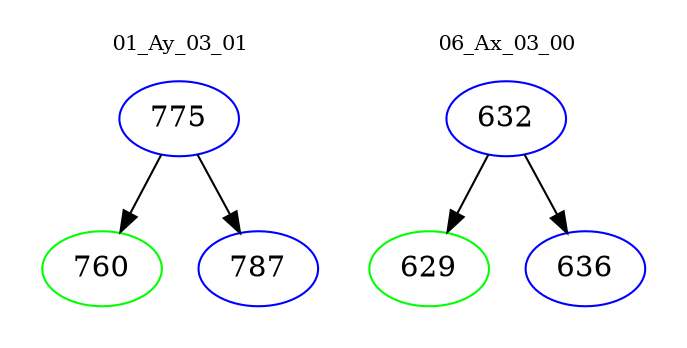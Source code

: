 digraph{
subgraph cluster_0 {
color = white
label = "01_Ay_03_01";
fontsize=10;
T0_775 [label="775", color="blue"]
T0_775 -> T0_760 [color="black"]
T0_760 [label="760", color="green"]
T0_775 -> T0_787 [color="black"]
T0_787 [label="787", color="blue"]
}
subgraph cluster_1 {
color = white
label = "06_Ax_03_00";
fontsize=10;
T1_632 [label="632", color="blue"]
T1_632 -> T1_629 [color="black"]
T1_629 [label="629", color="green"]
T1_632 -> T1_636 [color="black"]
T1_636 [label="636", color="blue"]
}
}
